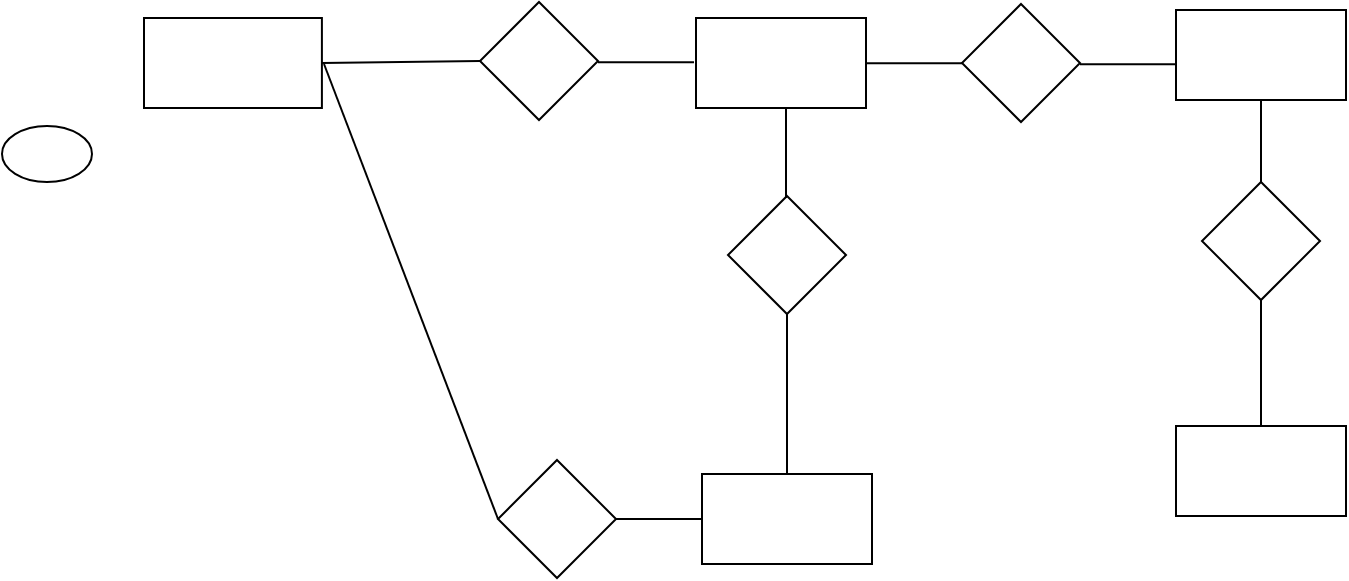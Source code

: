<mxfile version="20.8.23" type="github">
  <diagram name="Página-1" id="QyqMHi6FCJQUmbp4RluL">
    <mxGraphModel dx="1195" dy="630" grid="0" gridSize="10" guides="1" tooltips="1" connect="1" arrows="1" fold="1" page="1" pageScale="1" pageWidth="1169" pageHeight="827" math="0" shadow="0">
      <root>
        <mxCell id="0" />
        <mxCell id="1" parent="0" />
        <mxCell id="iLDF7jWk_mezcc8OdMnJ-1" value="" style="ellipse;whiteSpace=wrap;html=1;labelBackgroundColor=none;rounded=0;fontSize=8;" vertex="1" parent="1">
          <mxGeometry x="195" y="174" width="45" height="28" as="geometry" />
        </mxCell>
        <mxCell id="iLDF7jWk_mezcc8OdMnJ-2" value="" style="rounded=0;whiteSpace=wrap;html=1;labelBackgroundColor=none;labelBorderColor=none;fontStyle=1;aspect=fixed;fontSize=10;" vertex="1" parent="1">
          <mxGeometry x="266" y="120" width="88.95" height="45" as="geometry" />
        </mxCell>
        <mxCell id="iLDF7jWk_mezcc8OdMnJ-3" value="" style="rounded=0;whiteSpace=wrap;html=1;labelBackgroundColor=none;fontStyle=1;fontSize=10;" vertex="1" parent="1">
          <mxGeometry x="542" y="120" width="85" height="45" as="geometry" />
        </mxCell>
        <mxCell id="iLDF7jWk_mezcc8OdMnJ-4" value="" style="rounded=0;whiteSpace=wrap;html=1;labelBackgroundColor=none;fontStyle=1;fontSize=10;" vertex="1" parent="1">
          <mxGeometry x="545" y="348" width="85" height="45" as="geometry" />
        </mxCell>
        <mxCell id="iLDF7jWk_mezcc8OdMnJ-5" value="" style="rounded=0;whiteSpace=wrap;html=1;labelBackgroundColor=none;fontStyle=1;fontSize=9;" vertex="1" parent="1">
          <mxGeometry x="782" y="116" width="85" height="45" as="geometry" />
        </mxCell>
        <mxCell id="iLDF7jWk_mezcc8OdMnJ-6" value="" style="rounded=0;whiteSpace=wrap;html=1;labelBackgroundColor=none;fontStyle=1;fontSize=10;" vertex="1" parent="1">
          <mxGeometry x="782" y="324" width="85" height="45" as="geometry" />
        </mxCell>
        <mxCell id="iLDF7jWk_mezcc8OdMnJ-7" value="" style="rhombus;whiteSpace=wrap;html=1;fontStyle=2;labelBackgroundColor=none;rounded=0;fontSize=8;" vertex="1" parent="1">
          <mxGeometry x="434" y="112" width="59" height="59" as="geometry" />
        </mxCell>
        <mxCell id="iLDF7jWk_mezcc8OdMnJ-8" value="" style="rhombus;whiteSpace=wrap;html=1;fontStyle=2;labelBackgroundColor=none;rounded=0;fontSize=8;" vertex="1" parent="1">
          <mxGeometry x="443" y="341" width="59" height="59" as="geometry" />
        </mxCell>
        <mxCell id="iLDF7jWk_mezcc8OdMnJ-9" value="" style="rhombus;whiteSpace=wrap;html=1;fontStyle=2;labelBackgroundColor=none;rounded=0;fontSize=8;" vertex="1" parent="1">
          <mxGeometry x="675" y="113" width="59" height="59" as="geometry" />
        </mxCell>
        <mxCell id="iLDF7jWk_mezcc8OdMnJ-10" value="" style="rhombus;whiteSpace=wrap;html=1;fontStyle=2;labelBackgroundColor=none;rounded=0;fontSize=8;" vertex="1" parent="1">
          <mxGeometry x="795" y="202" width="59" height="59" as="geometry" />
        </mxCell>
        <mxCell id="iLDF7jWk_mezcc8OdMnJ-11" value="" style="endArrow=none;html=1;rounded=0;fontColor=default;exitX=1;exitY=0.5;exitDx=0;exitDy=0;labelBackgroundColor=none;entryX=0;entryY=0.5;entryDx=0;entryDy=0;" edge="1" parent="1" source="iLDF7jWk_mezcc8OdMnJ-2" target="iLDF7jWk_mezcc8OdMnJ-7">
          <mxGeometry width="50" height="50" relative="1" as="geometry">
            <mxPoint x="374" y="157.5" as="sourcePoint" />
            <mxPoint x="434" y="150" as="targetPoint" />
          </mxGeometry>
        </mxCell>
        <mxCell id="iLDF7jWk_mezcc8OdMnJ-12" value="" style="endArrow=none;html=1;rounded=0;fontColor=default;exitX=1;exitY=0.5;exitDx=0;exitDy=0;labelBackgroundColor=none;" edge="1" parent="1">
          <mxGeometry width="50" height="50" relative="1" as="geometry">
            <mxPoint x="493" y="142.16" as="sourcePoint" />
            <mxPoint x="541" y="142.16" as="targetPoint" />
          </mxGeometry>
        </mxCell>
        <mxCell id="iLDF7jWk_mezcc8OdMnJ-13" value="" style="endArrow=none;html=1;rounded=0;fontColor=default;exitX=1;exitY=0.5;exitDx=0;exitDy=0;labelBackgroundColor=none;" edge="1" parent="1">
          <mxGeometry width="50" height="50" relative="1" as="geometry">
            <mxPoint x="627" y="142.66" as="sourcePoint" />
            <mxPoint x="675" y="142.66" as="targetPoint" />
          </mxGeometry>
        </mxCell>
        <mxCell id="iLDF7jWk_mezcc8OdMnJ-14" value="" style="endArrow=none;html=1;rounded=0;fontColor=default;exitX=1;exitY=0.5;exitDx=0;exitDy=0;labelBackgroundColor=none;" edge="1" parent="1">
          <mxGeometry width="50" height="50" relative="1" as="geometry">
            <mxPoint x="734" y="143.16" as="sourcePoint" />
            <mxPoint x="782" y="143.16" as="targetPoint" />
          </mxGeometry>
        </mxCell>
        <mxCell id="iLDF7jWk_mezcc8OdMnJ-15" value="" style="endArrow=none;html=1;rounded=0;fontColor=default;entryX=0;entryY=0.5;entryDx=0;entryDy=0;labelBackgroundColor=none;" edge="1" parent="1" target="iLDF7jWk_mezcc8OdMnJ-8">
          <mxGeometry width="50" height="50" relative="1" as="geometry">
            <mxPoint x="356" y="143" as="sourcePoint" />
            <mxPoint x="436" y="130" as="targetPoint" />
          </mxGeometry>
        </mxCell>
        <mxCell id="iLDF7jWk_mezcc8OdMnJ-16" value="" style="endArrow=none;html=1;rounded=0;fontColor=default;exitX=1;exitY=0.5;exitDx=0;exitDy=0;entryX=0;entryY=0.5;entryDx=0;entryDy=0;labelBackgroundColor=none;" edge="1" parent="1" source="iLDF7jWk_mezcc8OdMnJ-8" target="iLDF7jWk_mezcc8OdMnJ-4">
          <mxGeometry width="50" height="50" relative="1" as="geometry">
            <mxPoint x="509" y="437.5" as="sourcePoint" />
            <mxPoint x="559" y="387.5" as="targetPoint" />
          </mxGeometry>
        </mxCell>
        <mxCell id="iLDF7jWk_mezcc8OdMnJ-17" value="" style="rhombus;whiteSpace=wrap;html=1;fontSize=8;fontStyle=2;labelBackgroundColor=none;rounded=0;" vertex="1" parent="1">
          <mxGeometry x="558" y="209" width="59" height="59" as="geometry" />
        </mxCell>
        <mxCell id="iLDF7jWk_mezcc8OdMnJ-18" value="" style="endArrow=none;html=1;rounded=0;fontSize=11;fontColor=default;entryX=0.5;entryY=1;entryDx=0;entryDy=0;labelBackgroundColor=none;exitX=0.5;exitY=0;exitDx=0;exitDy=0;" edge="1" parent="1" source="iLDF7jWk_mezcc8OdMnJ-4" target="iLDF7jWk_mezcc8OdMnJ-17">
          <mxGeometry width="50" height="50" relative="1" as="geometry">
            <mxPoint x="621" y="350" as="sourcePoint" />
            <mxPoint x="592" y="281" as="targetPoint" />
          </mxGeometry>
        </mxCell>
        <mxCell id="iLDF7jWk_mezcc8OdMnJ-19" value="" style="endArrow=none;html=1;rounded=0;fontSize=11;fontColor=default;labelBackgroundColor=none;" edge="1" parent="1">
          <mxGeometry width="50" height="50" relative="1" as="geometry">
            <mxPoint x="587" y="210" as="sourcePoint" />
            <mxPoint x="587" y="165" as="targetPoint" />
          </mxGeometry>
        </mxCell>
        <mxCell id="iLDF7jWk_mezcc8OdMnJ-20" value="" style="endArrow=none;html=1;rounded=0;fontSize=11;fontColor=default;entryX=0.5;entryY=1;entryDx=0;entryDy=0;labelBackgroundColor=none;" edge="1" parent="1" source="iLDF7jWk_mezcc8OdMnJ-6" target="iLDF7jWk_mezcc8OdMnJ-10">
          <mxGeometry width="50" height="50" relative="1" as="geometry">
            <mxPoint x="894" y="349" as="sourcePoint" />
            <mxPoint x="893.66" y="316.5" as="targetPoint" />
          </mxGeometry>
        </mxCell>
        <mxCell id="iLDF7jWk_mezcc8OdMnJ-21" value="" style="endArrow=none;html=1;rounded=0;fontSize=11;fontColor=default;entryX=0.5;entryY=1;entryDx=0;entryDy=0;exitX=0.5;exitY=0;exitDx=0;exitDy=0;labelBackgroundColor=none;" edge="1" parent="1" source="iLDF7jWk_mezcc8OdMnJ-10" target="iLDF7jWk_mezcc8OdMnJ-5">
          <mxGeometry width="50" height="50" relative="1" as="geometry">
            <mxPoint x="894" y="221.5" as="sourcePoint" />
            <mxPoint x="893.66" y="184" as="targetPoint" />
          </mxGeometry>
        </mxCell>
      </root>
    </mxGraphModel>
  </diagram>
</mxfile>

